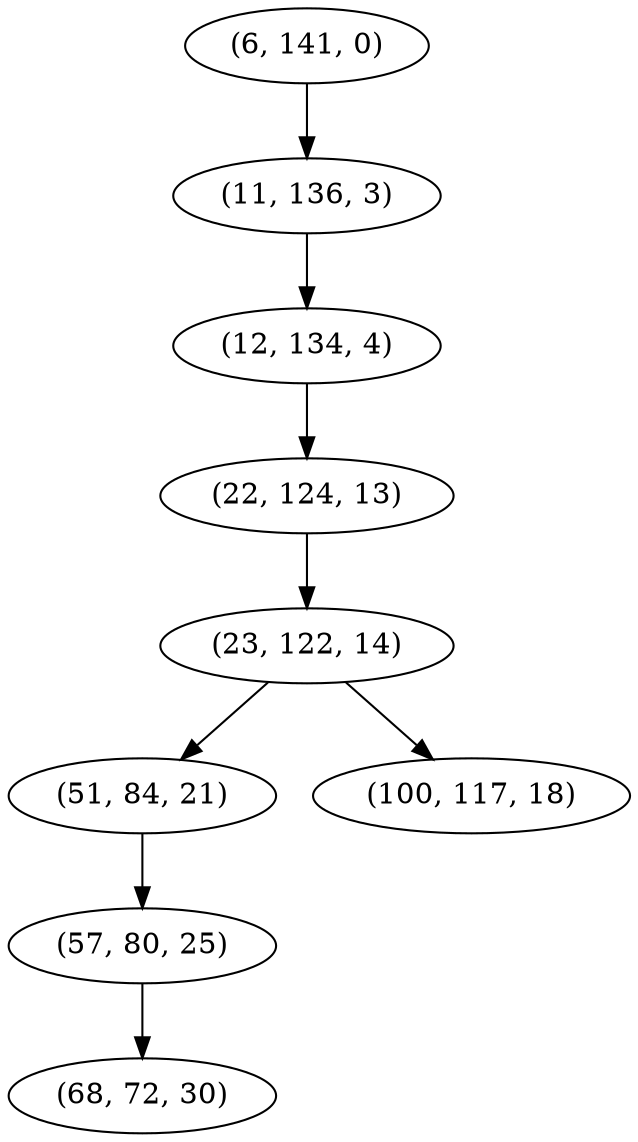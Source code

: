 digraph tree {
    "(6, 141, 0)";
    "(11, 136, 3)";
    "(12, 134, 4)";
    "(22, 124, 13)";
    "(23, 122, 14)";
    "(51, 84, 21)";
    "(57, 80, 25)";
    "(68, 72, 30)";
    "(100, 117, 18)";
    "(6, 141, 0)" -> "(11, 136, 3)";
    "(11, 136, 3)" -> "(12, 134, 4)";
    "(12, 134, 4)" -> "(22, 124, 13)";
    "(22, 124, 13)" -> "(23, 122, 14)";
    "(23, 122, 14)" -> "(51, 84, 21)";
    "(23, 122, 14)" -> "(100, 117, 18)";
    "(51, 84, 21)" -> "(57, 80, 25)";
    "(57, 80, 25)" -> "(68, 72, 30)";
}
